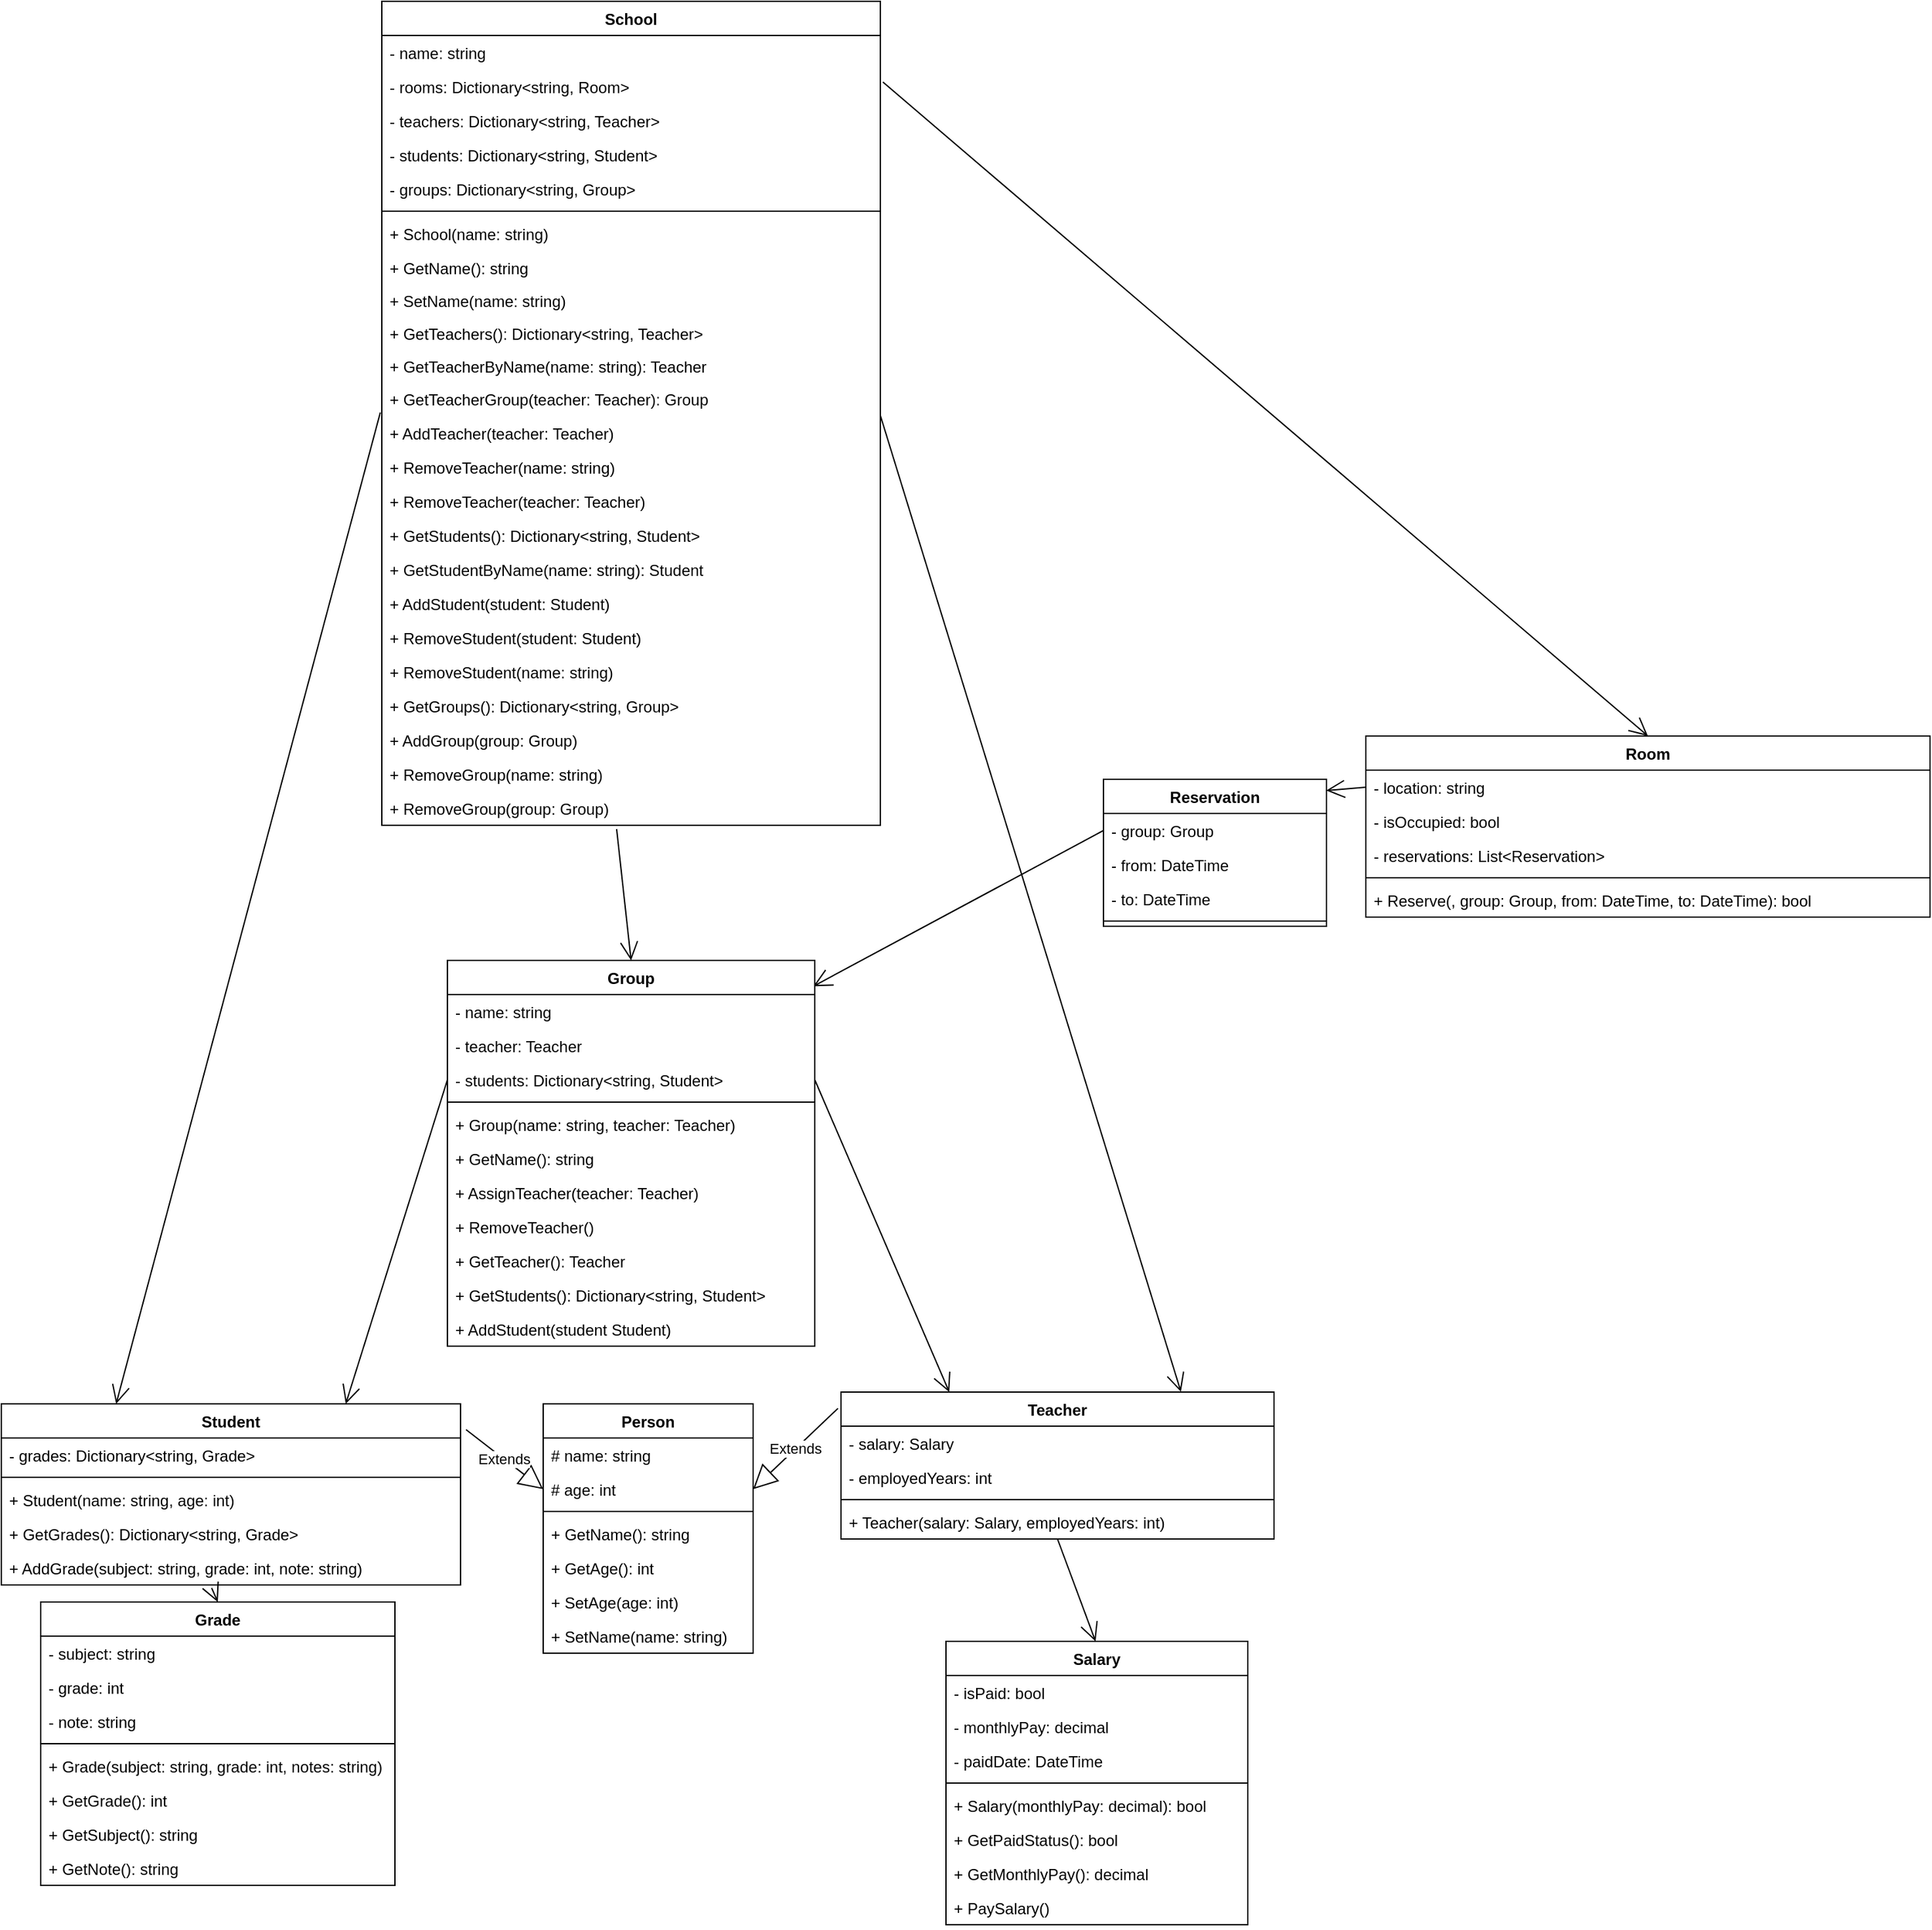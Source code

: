 <mxfile version="13.6.0" type="device"><diagram id="DIJJ_WXvdQy8MSm15zyn" name="Page-1"><mxGraphModel dx="2372" dy="2617" grid="1" gridSize="10" guides="1" tooltips="1" connect="1" arrows="1" fold="1" page="1" pageScale="1" pageWidth="827" pageHeight="1169" math="0" shadow="0"><root><mxCell id="0"/><mxCell id="1" parent="0"/><mxCell id="9s95lkaBuZOgtA0VzpKv-24" value="" style="endArrow=open;endFill=1;endSize=12;html=1;exitX=1.005;exitY=0.098;exitDx=0;exitDy=0;exitPerimeter=0;entryX=0.5;entryY=0;entryDx=0;entryDy=0;" edge="1" parent="1" source="9s95lkaBuZOgtA0VzpKv-1" target="9s95lkaBuZOgtA0VzpKv-17"><mxGeometry width="160" relative="1" as="geometry"><mxPoint x="401" y="360" as="sourcePoint"/><mxPoint x="561" y="360" as="targetPoint"/></mxGeometry></mxCell><mxCell id="9s95lkaBuZOgtA0VzpKv-38" value="" style="endArrow=open;endFill=1;endSize=12;html=1;exitX=0.5;exitY=1;exitDx=0;exitDy=0;entryX=0.5;entryY=0;entryDx=0;entryDy=0;" edge="1" parent="1" source="9s95lkaBuZOgtA0VzpKv-13"><mxGeometry width="160" relative="1" as="geometry"><mxPoint x="900" y="350" as="sourcePoint"/><mxPoint x="894" y="950" as="targetPoint"/></mxGeometry></mxCell><mxCell id="9s95lkaBuZOgtA0VzpKv-39" value="" style="endArrow=open;endFill=1;endSize=12;html=1;exitX=1;exitY=0.991;exitDx=0;exitDy=0;entryX=0.785;entryY=-0.002;entryDx=0;entryDy=0;entryPerimeter=0;exitPerimeter=0;" edge="1" parent="1" source="9s95lkaBuZOgtA0VzpKv-28" target="9s95lkaBuZOgtA0VzpKv-13"><mxGeometry width="160" relative="1" as="geometry"><mxPoint x="871" y="250" as="sourcePoint"/><mxPoint x="1031" y="250" as="targetPoint"/></mxGeometry></mxCell><mxCell id="9s95lkaBuZOgtA0VzpKv-40" value="" style="endArrow=open;endFill=1;endSize=12;html=1;exitX=-0.003;exitY=0.9;exitDx=0;exitDy=0;entryX=0.25;entryY=0;entryDx=0;entryDy=0;exitPerimeter=0;" edge="1" parent="1" source="9s95lkaBuZOgtA0VzpKv-28" target="9s95lkaBuZOgtA0VzpKv-5"><mxGeometry width="160" relative="1" as="geometry"><mxPoint x="221" y="180" as="sourcePoint"/><mxPoint x="-177" y="10" as="targetPoint"/></mxGeometry></mxCell><mxCell id="9s95lkaBuZOgtA0VzpKv-41" value="" style="endArrow=open;endFill=1;endSize=12;html=1;entryX=0.5;entryY=0;entryDx=0;entryDy=0;exitX=0.471;exitY=1.115;exitDx=0;exitDy=0;exitPerimeter=0;" edge="1" parent="1" source="9s95lkaBuZOgtA0VzpKv-113" target="9s95lkaBuZOgtA0VzpKv-9"><mxGeometry width="160" relative="1" as="geometry"><mxPoint x="553" y="320" as="sourcePoint"/><mxPoint x="351" y="100" as="targetPoint"/></mxGeometry></mxCell><mxCell id="9s95lkaBuZOgtA0VzpKv-46" value="" style="endArrow=open;endFill=1;endSize=12;html=1;exitX=0;exitY=0.5;exitDx=0;exitDy=0;entryX=0.75;entryY=0;entryDx=0;entryDy=0;" edge="1" parent="1" source="9s95lkaBuZOgtA0VzpKv-44" target="9s95lkaBuZOgtA0VzpKv-5"><mxGeometry width="160" relative="1" as="geometry"><mxPoint x="391" y="370" as="sourcePoint"/><mxPoint x="551" y="370" as="targetPoint"/></mxGeometry></mxCell><mxCell id="9s95lkaBuZOgtA0VzpKv-79" value="" style="endArrow=open;endFill=1;endSize=12;html=1;exitX=1;exitY=0.5;exitDx=0;exitDy=0;entryX=0.25;entryY=0;entryDx=0;entryDy=0;" edge="1" parent="1" source="9s95lkaBuZOgtA0VzpKv-44" target="9s95lkaBuZOgtA0VzpKv-13"><mxGeometry width="160" relative="1" as="geometry"><mxPoint x="-60" y="550" as="sourcePoint"/><mxPoint x="-70" y="280" as="targetPoint"/></mxGeometry></mxCell><mxCell id="9s95lkaBuZOgtA0VzpKv-81" value="Extends" style="endArrow=block;endSize=16;endFill=0;html=1;exitX=-0.007;exitY=0.111;exitDx=0;exitDy=0;exitPerimeter=0;entryX=1;entryY=0.5;entryDx=0;entryDy=0;" edge="1" parent="1" source="9s95lkaBuZOgtA0VzpKv-13" target="9s95lkaBuZOgtA0VzpKv-71"><mxGeometry width="160" relative="1" as="geometry"><mxPoint x="-300" y="450" as="sourcePoint"/><mxPoint x="-140" y="450" as="targetPoint"/></mxGeometry></mxCell><mxCell id="9s95lkaBuZOgtA0VzpKv-82" value="Extends" style="endArrow=block;endSize=16;endFill=0;html=1;exitX=1.012;exitY=-0.244;exitDx=0;exitDy=0;exitPerimeter=0;entryX=0;entryY=0.5;entryDx=0;entryDy=0;" edge="1" parent="1" source="9s95lkaBuZOgtA0VzpKv-53" target="9s95lkaBuZOgtA0VzpKv-71"><mxGeometry width="160" relative="1" as="geometry"><mxPoint x="-300" y="450" as="sourcePoint"/><mxPoint x="-140" y="450" as="targetPoint"/></mxGeometry></mxCell><mxCell id="9s95lkaBuZOgtA0VzpKv-13" value="Teacher" style="swimlane;fontStyle=1;align=center;verticalAlign=top;childLayout=stackLayout;horizontal=1;startSize=26;horizontalStack=0;resizeParent=1;resizeParentMax=0;resizeLast=0;collapsible=1;marginBottom=0;" vertex="1" parent="1"><mxGeometry x="700" y="760" width="330" height="112" as="geometry"/></mxCell><mxCell id="9s95lkaBuZOgtA0VzpKv-14" value="- salary: Salary" style="text;strokeColor=none;fillColor=none;align=left;verticalAlign=top;spacingLeft=4;spacingRight=4;overflow=hidden;rotatable=0;points=[[0,0.5],[1,0.5]];portConstraint=eastwest;" vertex="1" parent="9s95lkaBuZOgtA0VzpKv-13"><mxGeometry y="26" width="330" height="26" as="geometry"/></mxCell><mxCell id="9s95lkaBuZOgtA0VzpKv-37" value="- employedYears: int" style="text;strokeColor=none;fillColor=none;align=left;verticalAlign=top;spacingLeft=4;spacingRight=4;overflow=hidden;rotatable=0;points=[[0,0.5],[1,0.5]];portConstraint=eastwest;" vertex="1" parent="9s95lkaBuZOgtA0VzpKv-13"><mxGeometry y="52" width="330" height="26" as="geometry"/></mxCell><mxCell id="9s95lkaBuZOgtA0VzpKv-15" value="" style="line;strokeWidth=1;fillColor=none;align=left;verticalAlign=middle;spacingTop=-1;spacingLeft=3;spacingRight=3;rotatable=0;labelPosition=right;points=[];portConstraint=eastwest;" vertex="1" parent="9s95lkaBuZOgtA0VzpKv-13"><mxGeometry y="78" width="330" height="8" as="geometry"/></mxCell><mxCell id="9s95lkaBuZOgtA0VzpKv-16" value="+ Teacher(salary: Salary, employedYears: int)&#10;" style="text;strokeColor=none;fillColor=none;align=left;verticalAlign=top;spacingLeft=4;spacingRight=4;overflow=hidden;rotatable=0;points=[[0,0.5],[1,0.5]];portConstraint=eastwest;" vertex="1" parent="9s95lkaBuZOgtA0VzpKv-13"><mxGeometry y="86" width="330" height="26" as="geometry"/></mxCell><mxCell id="9s95lkaBuZOgtA0VzpKv-67" value="Person" style="swimlane;fontStyle=1;align=center;verticalAlign=top;childLayout=stackLayout;horizontal=1;startSize=26;horizontalStack=0;resizeParent=1;resizeParentMax=0;resizeLast=0;collapsible=1;marginBottom=0;" vertex="1" parent="1"><mxGeometry x="473" y="769" width="160" height="190" as="geometry"/></mxCell><mxCell id="9s95lkaBuZOgtA0VzpKv-68" value="# name: string" style="text;strokeColor=none;fillColor=none;align=left;verticalAlign=top;spacingLeft=4;spacingRight=4;overflow=hidden;rotatable=0;points=[[0,0.5],[1,0.5]];portConstraint=eastwest;" vertex="1" parent="9s95lkaBuZOgtA0VzpKv-67"><mxGeometry y="26" width="160" height="26" as="geometry"/></mxCell><mxCell id="9s95lkaBuZOgtA0VzpKv-71" value="# age: int" style="text;strokeColor=none;fillColor=none;align=left;verticalAlign=top;spacingLeft=4;spacingRight=4;overflow=hidden;rotatable=0;points=[[0,0.5],[1,0.5]];portConstraint=eastwest;" vertex="1" parent="9s95lkaBuZOgtA0VzpKv-67"><mxGeometry y="52" width="160" height="26" as="geometry"/></mxCell><mxCell id="9s95lkaBuZOgtA0VzpKv-69" value="" style="line;strokeWidth=1;fillColor=none;align=left;verticalAlign=middle;spacingTop=-1;spacingLeft=3;spacingRight=3;rotatable=0;labelPosition=right;points=[];portConstraint=eastwest;" vertex="1" parent="9s95lkaBuZOgtA0VzpKv-67"><mxGeometry y="78" width="160" height="8" as="geometry"/></mxCell><mxCell id="9s95lkaBuZOgtA0VzpKv-70" value="+ GetName(): string" style="text;strokeColor=none;fillColor=none;align=left;verticalAlign=top;spacingLeft=4;spacingRight=4;overflow=hidden;rotatable=0;points=[[0,0.5],[1,0.5]];portConstraint=eastwest;" vertex="1" parent="9s95lkaBuZOgtA0VzpKv-67"><mxGeometry y="86" width="160" height="26" as="geometry"/></mxCell><mxCell id="9s95lkaBuZOgtA0VzpKv-118" value="+ GetAge(): int" style="text;strokeColor=none;fillColor=none;align=left;verticalAlign=top;spacingLeft=4;spacingRight=4;overflow=hidden;rotatable=0;points=[[0,0.5],[1,0.5]];portConstraint=eastwest;" vertex="1" parent="9s95lkaBuZOgtA0VzpKv-67"><mxGeometry y="112" width="160" height="26" as="geometry"/></mxCell><mxCell id="9s95lkaBuZOgtA0VzpKv-119" value="+ SetAge(age: int)" style="text;strokeColor=none;fillColor=none;align=left;verticalAlign=top;spacingLeft=4;spacingRight=4;overflow=hidden;rotatable=0;points=[[0,0.5],[1,0.5]];portConstraint=eastwest;" vertex="1" parent="9s95lkaBuZOgtA0VzpKv-67"><mxGeometry y="138" width="160" height="26" as="geometry"/></mxCell><mxCell id="9s95lkaBuZOgtA0VzpKv-120" value="+ SetName(name: string)" style="text;strokeColor=none;fillColor=none;align=left;verticalAlign=top;spacingLeft=4;spacingRight=4;overflow=hidden;rotatable=0;points=[[0,0.5],[1,0.5]];portConstraint=eastwest;" vertex="1" parent="9s95lkaBuZOgtA0VzpKv-67"><mxGeometry y="164" width="160" height="26" as="geometry"/></mxCell><mxCell id="9s95lkaBuZOgtA0VzpKv-5" value="Student" style="swimlane;fontStyle=1;align=center;verticalAlign=top;childLayout=stackLayout;horizontal=1;startSize=26;horizontalStack=0;resizeParent=1;resizeParentMax=0;resizeLast=0;collapsible=1;marginBottom=0;" vertex="1" parent="1"><mxGeometry x="60" y="769" width="350" height="138" as="geometry"/></mxCell><mxCell id="9s95lkaBuZOgtA0VzpKv-53" value="- grades: Dictionary&lt;string, Grade&gt;" style="text;strokeColor=none;fillColor=none;align=left;verticalAlign=top;spacingLeft=4;spacingRight=4;overflow=hidden;rotatable=0;points=[[0,0.5],[1,0.5]];portConstraint=eastwest;" vertex="1" parent="9s95lkaBuZOgtA0VzpKv-5"><mxGeometry y="26" width="350" height="26" as="geometry"/></mxCell><mxCell id="9s95lkaBuZOgtA0VzpKv-7" value="" style="line;strokeWidth=1;fillColor=none;align=left;verticalAlign=middle;spacingTop=-1;spacingLeft=3;spacingRight=3;rotatable=0;labelPosition=right;points=[];portConstraint=eastwest;" vertex="1" parent="9s95lkaBuZOgtA0VzpKv-5"><mxGeometry y="52" width="350" height="8" as="geometry"/></mxCell><mxCell id="9s95lkaBuZOgtA0VzpKv-60" value="+ Student(name: string, age: int)" style="text;strokeColor=none;fillColor=none;align=left;verticalAlign=top;spacingLeft=4;spacingRight=4;overflow=hidden;rotatable=0;points=[[0,0.5],[1,0.5]];portConstraint=eastwest;" vertex="1" parent="9s95lkaBuZOgtA0VzpKv-5"><mxGeometry y="60" width="350" height="26" as="geometry"/></mxCell><mxCell id="9s95lkaBuZOgtA0VzpKv-127" value="+ GetGrades(): Dictionary&lt;string, Grade&gt;" style="text;strokeColor=none;fillColor=none;align=left;verticalAlign=top;spacingLeft=4;spacingRight=4;overflow=hidden;rotatable=0;points=[[0,0.5],[1,0.5]];portConstraint=eastwest;" vertex="1" parent="9s95lkaBuZOgtA0VzpKv-5"><mxGeometry y="86" width="350" height="26" as="geometry"/></mxCell><mxCell id="9s95lkaBuZOgtA0VzpKv-65" value="+ AddGrade(subject: string, grade: int, note: string)" style="text;strokeColor=none;fillColor=none;align=left;verticalAlign=top;spacingLeft=4;spacingRight=4;overflow=hidden;rotatable=0;points=[[0,0.5],[1,0.5]];portConstraint=eastwest;" vertex="1" parent="9s95lkaBuZOgtA0VzpKv-5"><mxGeometry y="112" width="350" height="26" as="geometry"/></mxCell><mxCell id="9s95lkaBuZOgtA0VzpKv-48" value="Grade" style="swimlane;fontStyle=1;align=center;verticalAlign=top;childLayout=stackLayout;horizontal=1;startSize=26;horizontalStack=0;resizeParent=1;resizeParentMax=0;resizeLast=0;collapsible=1;marginBottom=0;" vertex="1" parent="1"><mxGeometry x="90" y="920" width="270" height="216" as="geometry"/></mxCell><mxCell id="9s95lkaBuZOgtA0VzpKv-49" value="- subject: string" style="text;strokeColor=none;fillColor=none;align=left;verticalAlign=top;spacingLeft=4;spacingRight=4;overflow=hidden;rotatable=0;points=[[0,0.5],[1,0.5]];portConstraint=eastwest;" vertex="1" parent="9s95lkaBuZOgtA0VzpKv-48"><mxGeometry y="26" width="270" height="26" as="geometry"/></mxCell><mxCell id="9s95lkaBuZOgtA0VzpKv-50" value="- grade: int" style="text;strokeColor=none;fillColor=none;align=left;verticalAlign=top;spacingLeft=4;spacingRight=4;overflow=hidden;rotatable=0;points=[[0,0.5],[1,0.5]];portConstraint=eastwest;" vertex="1" parent="9s95lkaBuZOgtA0VzpKv-48"><mxGeometry y="52" width="270" height="26" as="geometry"/></mxCell><mxCell id="9s95lkaBuZOgtA0VzpKv-61" value="- note: string" style="text;strokeColor=none;fillColor=none;align=left;verticalAlign=top;spacingLeft=4;spacingRight=4;overflow=hidden;rotatable=0;points=[[0,0.5],[1,0.5]];portConstraint=eastwest;" vertex="1" parent="9s95lkaBuZOgtA0VzpKv-48"><mxGeometry y="78" width="270" height="26" as="geometry"/></mxCell><mxCell id="9s95lkaBuZOgtA0VzpKv-51" value="" style="line;strokeWidth=1;fillColor=none;align=left;verticalAlign=middle;spacingTop=-1;spacingLeft=3;spacingRight=3;rotatable=0;labelPosition=right;points=[];portConstraint=eastwest;" vertex="1" parent="9s95lkaBuZOgtA0VzpKv-48"><mxGeometry y="104" width="270" height="8" as="geometry"/></mxCell><mxCell id="9s95lkaBuZOgtA0VzpKv-52" value="+ Grade(subject: string, grade: int, notes: string)" style="text;strokeColor=none;fillColor=none;align=left;verticalAlign=top;spacingLeft=4;spacingRight=4;overflow=hidden;rotatable=0;points=[[0,0.5],[1,0.5]];portConstraint=eastwest;" vertex="1" parent="9s95lkaBuZOgtA0VzpKv-48"><mxGeometry y="112" width="270" height="26" as="geometry"/></mxCell><mxCell id="9s95lkaBuZOgtA0VzpKv-62" value="+ GetGrade(): int" style="text;strokeColor=none;fillColor=none;align=left;verticalAlign=top;spacingLeft=4;spacingRight=4;overflow=hidden;rotatable=0;points=[[0,0.5],[1,0.5]];portConstraint=eastwest;" vertex="1" parent="9s95lkaBuZOgtA0VzpKv-48"><mxGeometry y="138" width="270" height="26" as="geometry"/></mxCell><mxCell id="9s95lkaBuZOgtA0VzpKv-63" value="+ GetSubject(): string" style="text;strokeColor=none;fillColor=none;align=left;verticalAlign=top;spacingLeft=4;spacingRight=4;overflow=hidden;rotatable=0;points=[[0,0.5],[1,0.5]];portConstraint=eastwest;" vertex="1" parent="9s95lkaBuZOgtA0VzpKv-48"><mxGeometry y="164" width="270" height="26" as="geometry"/></mxCell><mxCell id="9s95lkaBuZOgtA0VzpKv-64" value="+ GetNote(): string" style="text;strokeColor=none;fillColor=none;align=left;verticalAlign=top;spacingLeft=4;spacingRight=4;overflow=hidden;rotatable=0;points=[[0,0.5],[1,0.5]];portConstraint=eastwest;" vertex="1" parent="9s95lkaBuZOgtA0VzpKv-48"><mxGeometry y="190" width="270" height="26" as="geometry"/></mxCell><mxCell id="9s95lkaBuZOgtA0VzpKv-89" value="" style="endArrow=open;endFill=1;endSize=12;html=1;exitX=0.458;exitY=1.088;exitDx=0;exitDy=0;exitPerimeter=0;entryX=0.5;entryY=0;entryDx=0;entryDy=0;" edge="1" parent="1" source="9s95lkaBuZOgtA0VzpKv-65" target="9s95lkaBuZOgtA0VzpKv-48"><mxGeometry width="160" relative="1" as="geometry"><mxPoint x="470" y="790" as="sourcePoint"/><mxPoint x="630" y="790" as="targetPoint"/></mxGeometry></mxCell><mxCell id="9s95lkaBuZOgtA0VzpKv-31" value="Salary" style="swimlane;fontStyle=1;align=center;verticalAlign=top;childLayout=stackLayout;horizontal=1;startSize=26;horizontalStack=0;resizeParent=1;resizeParentMax=0;resizeLast=0;collapsible=1;marginBottom=0;" vertex="1" parent="1"><mxGeometry x="780" y="950" width="230" height="216" as="geometry"/></mxCell><mxCell id="9s95lkaBuZOgtA0VzpKv-32" value="- isPaid: bool" style="text;strokeColor=none;fillColor=none;align=left;verticalAlign=top;spacingLeft=4;spacingRight=4;overflow=hidden;rotatable=0;points=[[0,0.5],[1,0.5]];portConstraint=eastwest;" vertex="1" parent="9s95lkaBuZOgtA0VzpKv-31"><mxGeometry y="26" width="230" height="26" as="geometry"/></mxCell><mxCell id="9s95lkaBuZOgtA0VzpKv-36" value="- monthlyPay: decimal" style="text;strokeColor=none;fillColor=none;align=left;verticalAlign=top;spacingLeft=4;spacingRight=4;overflow=hidden;rotatable=0;points=[[0,0.5],[1,0.5]];portConstraint=eastwest;" vertex="1" parent="9s95lkaBuZOgtA0VzpKv-31"><mxGeometry y="52" width="230" height="26" as="geometry"/></mxCell><mxCell id="9s95lkaBuZOgtA0VzpKv-121" value="- paidDate: DateTime" style="text;strokeColor=none;fillColor=none;align=left;verticalAlign=top;spacingLeft=4;spacingRight=4;overflow=hidden;rotatable=0;points=[[0,0.5],[1,0.5]];portConstraint=eastwest;" vertex="1" parent="9s95lkaBuZOgtA0VzpKv-31"><mxGeometry y="78" width="230" height="26" as="geometry"/></mxCell><mxCell id="9s95lkaBuZOgtA0VzpKv-33" value="" style="line;strokeWidth=1;fillColor=none;align=left;verticalAlign=middle;spacingTop=-1;spacingLeft=3;spacingRight=3;rotatable=0;labelPosition=right;points=[];portConstraint=eastwest;" vertex="1" parent="9s95lkaBuZOgtA0VzpKv-31"><mxGeometry y="104" width="230" height="8" as="geometry"/></mxCell><mxCell id="9s95lkaBuZOgtA0VzpKv-34" value="+ Salary(monthlyPay: decimal): bool" style="text;strokeColor=none;fillColor=none;align=left;verticalAlign=top;spacingLeft=4;spacingRight=4;overflow=hidden;rotatable=0;points=[[0,0.5],[1,0.5]];portConstraint=eastwest;" vertex="1" parent="9s95lkaBuZOgtA0VzpKv-31"><mxGeometry y="112" width="230" height="26" as="geometry"/></mxCell><mxCell id="9s95lkaBuZOgtA0VzpKv-122" value="+ GetPaidStatus(): bool" style="text;strokeColor=none;fillColor=none;align=left;verticalAlign=top;spacingLeft=4;spacingRight=4;overflow=hidden;rotatable=0;points=[[0,0.5],[1,0.5]];portConstraint=eastwest;" vertex="1" parent="9s95lkaBuZOgtA0VzpKv-31"><mxGeometry y="138" width="230" height="26" as="geometry"/></mxCell><mxCell id="9s95lkaBuZOgtA0VzpKv-35" value="+ GetMonthlyPay(): decimal" style="text;strokeColor=none;fillColor=none;align=left;verticalAlign=top;spacingLeft=4;spacingRight=4;overflow=hidden;rotatable=0;points=[[0,0.5],[1,0.5]];portConstraint=eastwest;" vertex="1" parent="9s95lkaBuZOgtA0VzpKv-31"><mxGeometry y="164" width="230" height="26" as="geometry"/></mxCell><mxCell id="9s95lkaBuZOgtA0VzpKv-123" value="+ PaySalary()" style="text;strokeColor=none;fillColor=none;align=left;verticalAlign=top;spacingLeft=4;spacingRight=4;overflow=hidden;rotatable=0;points=[[0,0.5],[1,0.5]];portConstraint=eastwest;" vertex="1" parent="9s95lkaBuZOgtA0VzpKv-31"><mxGeometry y="190" width="230" height="26" as="geometry"/></mxCell><mxCell id="9s95lkaBuZOgtA0VzpKv-92" value="" style="endArrow=open;endFill=1;endSize=12;html=1;exitX=0;exitY=0.5;exitDx=0;exitDy=0;entryX=0.996;entryY=0.067;entryDx=0;entryDy=0;entryPerimeter=0;" edge="1" parent="1" source="9s95lkaBuZOgtA0VzpKv-100" target="9s95lkaBuZOgtA0VzpKv-9"><mxGeometry width="160" relative="1" as="geometry"><mxPoint x="720" y="580" as="sourcePoint"/><mxPoint x="880" y="580" as="targetPoint"/></mxGeometry></mxCell><mxCell id="9s95lkaBuZOgtA0VzpKv-101" value="" style="endArrow=open;endFill=1;endSize=12;html=1;exitX=0;exitY=0.5;exitDx=0;exitDy=0;entryX=0.999;entryY=0.076;entryDx=0;entryDy=0;entryPerimeter=0;" edge="1" parent="1" source="9s95lkaBuZOgtA0VzpKv-18" target="9s95lkaBuZOgtA0VzpKv-94"><mxGeometry width="160" relative="1" as="geometry"><mxPoint x="500" y="530" as="sourcePoint"/><mxPoint x="660" y="530" as="targetPoint"/></mxGeometry></mxCell><mxCell id="9s95lkaBuZOgtA0VzpKv-94" value="Reservation" style="swimlane;fontStyle=1;align=center;verticalAlign=top;childLayout=stackLayout;horizontal=1;startSize=26;horizontalStack=0;resizeParent=1;resizeParentMax=0;resizeLast=0;collapsible=1;marginBottom=0;" vertex="1" parent="1"><mxGeometry x="900" y="293" width="170" height="112" as="geometry"/></mxCell><mxCell id="9s95lkaBuZOgtA0VzpKv-100" value="- group: Group" style="text;strokeColor=none;fillColor=none;align=left;verticalAlign=top;spacingLeft=4;spacingRight=4;overflow=hidden;rotatable=0;points=[[0,0.5],[1,0.5]];portConstraint=eastwest;" vertex="1" parent="9s95lkaBuZOgtA0VzpKv-94"><mxGeometry y="26" width="170" height="26" as="geometry"/></mxCell><mxCell id="9s95lkaBuZOgtA0VzpKv-96" value="- from: DateTime" style="text;strokeColor=none;fillColor=none;align=left;verticalAlign=top;spacingLeft=4;spacingRight=4;overflow=hidden;rotatable=0;points=[[0,0.5],[1,0.5]];portConstraint=eastwest;" vertex="1" parent="9s95lkaBuZOgtA0VzpKv-94"><mxGeometry y="52" width="170" height="26" as="geometry"/></mxCell><mxCell id="9s95lkaBuZOgtA0VzpKv-97" value="- to: DateTime" style="text;strokeColor=none;fillColor=none;align=left;verticalAlign=top;spacingLeft=4;spacingRight=4;overflow=hidden;rotatable=0;points=[[0,0.5],[1,0.5]];portConstraint=eastwest;" vertex="1" parent="9s95lkaBuZOgtA0VzpKv-94"><mxGeometry y="78" width="170" height="26" as="geometry"/></mxCell><mxCell id="9s95lkaBuZOgtA0VzpKv-98" value="" style="line;strokeWidth=1;fillColor=none;align=left;verticalAlign=middle;spacingTop=-1;spacingLeft=3;spacingRight=3;rotatable=0;labelPosition=right;points=[];portConstraint=eastwest;" vertex="1" parent="9s95lkaBuZOgtA0VzpKv-94"><mxGeometry y="104" width="170" height="8" as="geometry"/></mxCell><mxCell id="9s95lkaBuZOgtA0VzpKv-17" value="Room&#10;" style="swimlane;fontStyle=1;align=center;verticalAlign=top;childLayout=stackLayout;horizontal=1;startSize=26;horizontalStack=0;resizeParent=1;resizeParentMax=0;resizeLast=0;collapsible=1;marginBottom=0;" vertex="1" parent="1"><mxGeometry x="1100" y="260" width="430" height="138" as="geometry"/></mxCell><mxCell id="9s95lkaBuZOgtA0VzpKv-18" value="- location: string" style="text;strokeColor=none;fillColor=none;align=left;verticalAlign=top;spacingLeft=4;spacingRight=4;overflow=hidden;rotatable=0;points=[[0,0.5],[1,0.5]];portConstraint=eastwest;" vertex="1" parent="9s95lkaBuZOgtA0VzpKv-17"><mxGeometry y="26" width="430" height="26" as="geometry"/></mxCell><mxCell id="9s95lkaBuZOgtA0VzpKv-91" value="- isOccupied: bool" style="text;strokeColor=none;fillColor=none;align=left;verticalAlign=top;spacingLeft=4;spacingRight=4;overflow=hidden;rotatable=0;points=[[0,0.5],[1,0.5]];portConstraint=eastwest;" vertex="1" parent="9s95lkaBuZOgtA0VzpKv-17"><mxGeometry y="52" width="430" height="26" as="geometry"/></mxCell><mxCell id="9s95lkaBuZOgtA0VzpKv-102" value="- reservations: List&lt;Reservation&gt;" style="text;strokeColor=none;fillColor=none;align=left;verticalAlign=top;spacingLeft=4;spacingRight=4;overflow=hidden;rotatable=0;points=[[0,0.5],[1,0.5]];portConstraint=eastwest;" vertex="1" parent="9s95lkaBuZOgtA0VzpKv-17"><mxGeometry y="78" width="430" height="26" as="geometry"/></mxCell><mxCell id="9s95lkaBuZOgtA0VzpKv-19" value="" style="line;strokeWidth=1;fillColor=none;align=left;verticalAlign=middle;spacingTop=-1;spacingLeft=3;spacingRight=3;rotatable=0;labelPosition=right;points=[];portConstraint=eastwest;" vertex="1" parent="9s95lkaBuZOgtA0VzpKv-17"><mxGeometry y="104" width="430" height="8" as="geometry"/></mxCell><mxCell id="9s95lkaBuZOgtA0VzpKv-99" value="+ Reserve(, group: Group, from: DateTime, to: DateTime): bool" style="text;strokeColor=none;fillColor=none;align=left;verticalAlign=top;spacingLeft=4;spacingRight=4;overflow=hidden;rotatable=0;points=[[0,0.5],[1,0.5]];portConstraint=eastwest;" vertex="1" parent="9s95lkaBuZOgtA0VzpKv-17"><mxGeometry y="112" width="430" height="26" as="geometry"/></mxCell><mxCell id="9s95lkaBuZOgtA0VzpKv-1" value="School" style="swimlane;fontStyle=1;align=center;verticalAlign=top;childLayout=stackLayout;horizontal=1;startSize=26;horizontalStack=0;resizeParent=1;resizeParentMax=0;resizeLast=0;collapsible=1;marginBottom=0;" vertex="1" parent="1"><mxGeometry x="350" y="-300" width="380" height="628" as="geometry"/></mxCell><mxCell id="9s95lkaBuZOgtA0VzpKv-2" value="- name: string" style="text;strokeColor=none;fillColor=none;align=left;verticalAlign=top;spacingLeft=4;spacingRight=4;overflow=hidden;rotatable=0;points=[[0,0.5],[1,0.5]];portConstraint=eastwest;" vertex="1" parent="9s95lkaBuZOgtA0VzpKv-1"><mxGeometry y="26" width="380" height="26" as="geometry"/></mxCell><mxCell id="9s95lkaBuZOgtA0VzpKv-22" value="- rooms: Dictionary&lt;string, Room&gt;" style="text;strokeColor=none;fillColor=none;align=left;verticalAlign=top;spacingLeft=4;spacingRight=4;overflow=hidden;rotatable=0;points=[[0,0.5],[1,0.5]];portConstraint=eastwest;" vertex="1" parent="9s95lkaBuZOgtA0VzpKv-1"><mxGeometry y="52" width="380" height="26" as="geometry"/></mxCell><mxCell id="9s95lkaBuZOgtA0VzpKv-25" value="- teachers: Dictionary&lt;string, Teacher&gt;" style="text;strokeColor=none;fillColor=none;align=left;verticalAlign=top;spacingLeft=4;spacingRight=4;overflow=hidden;rotatable=0;points=[[0,0.5],[1,0.5]];portConstraint=eastwest;" vertex="1" parent="9s95lkaBuZOgtA0VzpKv-1"><mxGeometry y="78" width="380" height="26" as="geometry"/></mxCell><mxCell id="9s95lkaBuZOgtA0VzpKv-26" value="- students: Dictionary&lt;string, Student&gt;" style="text;strokeColor=none;fillColor=none;align=left;verticalAlign=top;spacingLeft=4;spacingRight=4;overflow=hidden;rotatable=0;points=[[0,0.5],[1,0.5]];portConstraint=eastwest;" vertex="1" parent="9s95lkaBuZOgtA0VzpKv-1"><mxGeometry y="104" width="380" height="26" as="geometry"/></mxCell><mxCell id="9s95lkaBuZOgtA0VzpKv-27" value="- groups: Dictionary&lt;string, Group&gt;" style="text;strokeColor=none;fillColor=none;align=left;verticalAlign=top;spacingLeft=4;spacingRight=4;overflow=hidden;rotatable=0;points=[[0,0.5],[1,0.5]];portConstraint=eastwest;" vertex="1" parent="9s95lkaBuZOgtA0VzpKv-1"><mxGeometry y="130" width="380" height="26" as="geometry"/></mxCell><mxCell id="9s95lkaBuZOgtA0VzpKv-3" value="" style="line;strokeWidth=1;fillColor=none;align=left;verticalAlign=middle;spacingTop=-1;spacingLeft=3;spacingRight=3;rotatable=0;labelPosition=right;points=[];portConstraint=eastwest;" vertex="1" parent="9s95lkaBuZOgtA0VzpKv-1"><mxGeometry y="156" width="380" height="8" as="geometry"/></mxCell><mxCell id="9s95lkaBuZOgtA0VzpKv-30" value="+ School(name: string)" style="text;strokeColor=none;fillColor=none;align=left;verticalAlign=top;spacingLeft=4;spacingRight=4;overflow=hidden;rotatable=0;points=[[0,0.5],[1,0.5]];portConstraint=eastwest;" vertex="1" parent="9s95lkaBuZOgtA0VzpKv-1"><mxGeometry y="164" width="380" height="26" as="geometry"/></mxCell><mxCell id="9s95lkaBuZOgtA0VzpKv-72" value="+ GetName(): string" style="text;strokeColor=none;fillColor=none;align=left;verticalAlign=top;spacingLeft=4;spacingRight=4;overflow=hidden;rotatable=0;points=[[0,0.5],[1,0.5]];portConstraint=eastwest;" vertex="1" parent="9s95lkaBuZOgtA0VzpKv-1"><mxGeometry y="190" width="380" height="25" as="geometry"/></mxCell><mxCell id="9s95lkaBuZOgtA0VzpKv-73" value="+ SetName(name: string)" style="text;strokeColor=none;fillColor=none;align=left;verticalAlign=top;spacingLeft=4;spacingRight=4;overflow=hidden;rotatable=0;points=[[0,0.5],[1,0.5]];portConstraint=eastwest;" vertex="1" parent="9s95lkaBuZOgtA0VzpKv-1"><mxGeometry y="215" width="380" height="25" as="geometry"/></mxCell><mxCell id="9s95lkaBuZOgtA0VzpKv-4" value="+ GetTeachers(): Dictionary&lt;string, Teacher&gt;" style="text;strokeColor=none;fillColor=none;align=left;verticalAlign=top;spacingLeft=4;spacingRight=4;overflow=hidden;rotatable=0;points=[[0,0.5],[1,0.5]];portConstraint=eastwest;" vertex="1" parent="9s95lkaBuZOgtA0VzpKv-1"><mxGeometry y="240" width="380" height="25" as="geometry"/></mxCell><mxCell id="9s95lkaBuZOgtA0VzpKv-103" value="+ GetTeacherByName(name: string): Teacher" style="text;strokeColor=none;fillColor=none;align=left;verticalAlign=top;spacingLeft=4;spacingRight=4;overflow=hidden;rotatable=0;points=[[0,0.5],[1,0.5]];portConstraint=eastwest;" vertex="1" parent="9s95lkaBuZOgtA0VzpKv-1"><mxGeometry y="265" width="380" height="25" as="geometry"/></mxCell><mxCell id="9s95lkaBuZOgtA0VzpKv-28" value="+ GetTeacherGroup(teacher: Teacher): Group" style="text;strokeColor=none;fillColor=none;align=left;verticalAlign=top;spacingLeft=4;spacingRight=4;overflow=hidden;rotatable=0;points=[[0,0.5],[1,0.5]];portConstraint=eastwest;" vertex="1" parent="9s95lkaBuZOgtA0VzpKv-1"><mxGeometry y="290" width="380" height="26" as="geometry"/></mxCell><mxCell id="9s95lkaBuZOgtA0VzpKv-74" value="+ AddTeacher(teacher: Teacher)" style="text;strokeColor=none;fillColor=none;align=left;verticalAlign=top;spacingLeft=4;spacingRight=4;overflow=hidden;rotatable=0;points=[[0,0.5],[1,0.5]];portConstraint=eastwest;" vertex="1" parent="9s95lkaBuZOgtA0VzpKv-1"><mxGeometry y="316" width="380" height="26" as="geometry"/></mxCell><mxCell id="9s95lkaBuZOgtA0VzpKv-75" value="+ RemoveTeacher(name: string)" style="text;strokeColor=none;fillColor=none;align=left;verticalAlign=top;spacingLeft=4;spacingRight=4;overflow=hidden;rotatable=0;points=[[0,0.5],[1,0.5]];portConstraint=eastwest;" vertex="1" parent="9s95lkaBuZOgtA0VzpKv-1"><mxGeometry y="342" width="380" height="26" as="geometry"/></mxCell><mxCell id="9s95lkaBuZOgtA0VzpKv-76" value="+ RemoveTeacher(teacher: Teacher)" style="text;strokeColor=none;fillColor=none;align=left;verticalAlign=top;spacingLeft=4;spacingRight=4;overflow=hidden;rotatable=0;points=[[0,0.5],[1,0.5]];portConstraint=eastwest;" vertex="1" parent="9s95lkaBuZOgtA0VzpKv-1"><mxGeometry y="368" width="380" height="26" as="geometry"/></mxCell><mxCell id="9s95lkaBuZOgtA0VzpKv-104" value="+ GetStudents(): Dictionary&lt;string, Student&gt;" style="text;strokeColor=none;fillColor=none;align=left;verticalAlign=top;spacingLeft=4;spacingRight=4;overflow=hidden;rotatable=0;points=[[0,0.5],[1,0.5]];portConstraint=eastwest;" vertex="1" parent="9s95lkaBuZOgtA0VzpKv-1"><mxGeometry y="394" width="380" height="26" as="geometry"/></mxCell><mxCell id="9s95lkaBuZOgtA0VzpKv-105" value="+ GetStudentByName(name: string): Student" style="text;strokeColor=none;fillColor=none;align=left;verticalAlign=top;spacingLeft=4;spacingRight=4;overflow=hidden;rotatable=0;points=[[0,0.5],[1,0.5]];portConstraint=eastwest;" vertex="1" parent="9s95lkaBuZOgtA0VzpKv-1"><mxGeometry y="420" width="380" height="26" as="geometry"/></mxCell><mxCell id="9s95lkaBuZOgtA0VzpKv-106" value="+ AddStudent(student: Student)" style="text;strokeColor=none;fillColor=none;align=left;verticalAlign=top;spacingLeft=4;spacingRight=4;overflow=hidden;rotatable=0;points=[[0,0.5],[1,0.5]];portConstraint=eastwest;" vertex="1" parent="9s95lkaBuZOgtA0VzpKv-1"><mxGeometry y="446" width="380" height="26" as="geometry"/></mxCell><mxCell id="9s95lkaBuZOgtA0VzpKv-107" value="+ RemoveStudent(student: Student)" style="text;strokeColor=none;fillColor=none;align=left;verticalAlign=top;spacingLeft=4;spacingRight=4;overflow=hidden;rotatable=0;points=[[0,0.5],[1,0.5]];portConstraint=eastwest;" vertex="1" parent="9s95lkaBuZOgtA0VzpKv-1"><mxGeometry y="472" width="380" height="26" as="geometry"/></mxCell><mxCell id="9s95lkaBuZOgtA0VzpKv-109" value="+ RemoveStudent(name: string)" style="text;strokeColor=none;fillColor=none;align=left;verticalAlign=top;spacingLeft=4;spacingRight=4;overflow=hidden;rotatable=0;points=[[0,0.5],[1,0.5]];portConstraint=eastwest;" vertex="1" parent="9s95lkaBuZOgtA0VzpKv-1"><mxGeometry y="498" width="380" height="26" as="geometry"/></mxCell><mxCell id="9s95lkaBuZOgtA0VzpKv-110" value="+ GetGroups(): Dictionary&lt;string, Group&gt;" style="text;strokeColor=none;fillColor=none;align=left;verticalAlign=top;spacingLeft=4;spacingRight=4;overflow=hidden;rotatable=0;points=[[0,0.5],[1,0.5]];portConstraint=eastwest;" vertex="1" parent="9s95lkaBuZOgtA0VzpKv-1"><mxGeometry y="524" width="380" height="26" as="geometry"/></mxCell><mxCell id="9s95lkaBuZOgtA0VzpKv-111" value="+ AddGroup(group: Group)" style="text;strokeColor=none;fillColor=none;align=left;verticalAlign=top;spacingLeft=4;spacingRight=4;overflow=hidden;rotatable=0;points=[[0,0.5],[1,0.5]];portConstraint=eastwest;" vertex="1" parent="9s95lkaBuZOgtA0VzpKv-1"><mxGeometry y="550" width="380" height="26" as="geometry"/></mxCell><mxCell id="9s95lkaBuZOgtA0VzpKv-112" value="+ RemoveGroup(name: string)" style="text;strokeColor=none;fillColor=none;align=left;verticalAlign=top;spacingLeft=4;spacingRight=4;overflow=hidden;rotatable=0;points=[[0,0.5],[1,0.5]];portConstraint=eastwest;" vertex="1" parent="9s95lkaBuZOgtA0VzpKv-1"><mxGeometry y="576" width="380" height="26" as="geometry"/></mxCell><mxCell id="9s95lkaBuZOgtA0VzpKv-113" value="+ RemoveGroup(group: Group)" style="text;strokeColor=none;fillColor=none;align=left;verticalAlign=top;spacingLeft=4;spacingRight=4;overflow=hidden;rotatable=0;points=[[0,0.5],[1,0.5]];portConstraint=eastwest;" vertex="1" parent="9s95lkaBuZOgtA0VzpKv-1"><mxGeometry y="602" width="380" height="26" as="geometry"/></mxCell><mxCell id="9s95lkaBuZOgtA0VzpKv-9" value="Group" style="swimlane;fontStyle=1;align=center;verticalAlign=top;childLayout=stackLayout;horizontal=1;startSize=26;horizontalStack=0;resizeParent=1;resizeParentMax=0;resizeLast=0;collapsible=1;marginBottom=0;" vertex="1" parent="1"><mxGeometry x="400" y="431" width="280" height="294" as="geometry"/></mxCell><mxCell id="9s95lkaBuZOgtA0VzpKv-10" value="- name: string" style="text;strokeColor=none;fillColor=none;align=left;verticalAlign=top;spacingLeft=4;spacingRight=4;overflow=hidden;rotatable=0;points=[[0,0.5],[1,0.5]];portConstraint=eastwest;" vertex="1" parent="9s95lkaBuZOgtA0VzpKv-9"><mxGeometry y="26" width="280" height="26" as="geometry"/></mxCell><mxCell id="9s95lkaBuZOgtA0VzpKv-114" value="- teacher: Teacher" style="text;strokeColor=none;fillColor=none;align=left;verticalAlign=top;spacingLeft=4;spacingRight=4;overflow=hidden;rotatable=0;points=[[0,0.5],[1,0.5]];portConstraint=eastwest;" vertex="1" parent="9s95lkaBuZOgtA0VzpKv-9"><mxGeometry y="52" width="280" height="26" as="geometry"/></mxCell><mxCell id="9s95lkaBuZOgtA0VzpKv-44" value="- students: Dictionary&lt;string, Student&gt;" style="text;strokeColor=none;fillColor=none;align=left;verticalAlign=top;spacingLeft=4;spacingRight=4;overflow=hidden;rotatable=0;points=[[0,0.5],[1,0.5]];portConstraint=eastwest;" vertex="1" parent="9s95lkaBuZOgtA0VzpKv-9"><mxGeometry y="78" width="280" height="26" as="geometry"/></mxCell><mxCell id="9s95lkaBuZOgtA0VzpKv-11" value="" style="line;strokeWidth=1;fillColor=none;align=left;verticalAlign=middle;spacingTop=-1;spacingLeft=3;spacingRight=3;rotatable=0;labelPosition=right;points=[];portConstraint=eastwest;" vertex="1" parent="9s95lkaBuZOgtA0VzpKv-9"><mxGeometry y="104" width="280" height="8" as="geometry"/></mxCell><mxCell id="9s95lkaBuZOgtA0VzpKv-12" value="+ Group(name: string, teacher: Teacher)" style="text;strokeColor=none;fillColor=none;align=left;verticalAlign=top;spacingLeft=4;spacingRight=4;overflow=hidden;rotatable=0;points=[[0,0.5],[1,0.5]];portConstraint=eastwest;" vertex="1" parent="9s95lkaBuZOgtA0VzpKv-9"><mxGeometry y="112" width="280" height="26" as="geometry"/></mxCell><mxCell id="9s95lkaBuZOgtA0VzpKv-42" value="+ GetName(): string" style="text;strokeColor=none;fillColor=none;align=left;verticalAlign=top;spacingLeft=4;spacingRight=4;overflow=hidden;rotatable=0;points=[[0,0.5],[1,0.5]];portConstraint=eastwest;" vertex="1" parent="9s95lkaBuZOgtA0VzpKv-9"><mxGeometry y="138" width="280" height="26" as="geometry"/></mxCell><mxCell id="9s95lkaBuZOgtA0VzpKv-115" value="+ AssignTeacher(teacher: Teacher)" style="text;strokeColor=none;fillColor=none;align=left;verticalAlign=top;spacingLeft=4;spacingRight=4;overflow=hidden;rotatable=0;points=[[0,0.5],[1,0.5]];portConstraint=eastwest;" vertex="1" parent="9s95lkaBuZOgtA0VzpKv-9"><mxGeometry y="164" width="280" height="26" as="geometry"/></mxCell><mxCell id="9s95lkaBuZOgtA0VzpKv-43" value="+ RemoveTeacher()" style="text;strokeColor=none;fillColor=none;align=left;verticalAlign=top;spacingLeft=4;spacingRight=4;overflow=hidden;rotatable=0;points=[[0,0.5],[1,0.5]];portConstraint=eastwest;" vertex="1" parent="9s95lkaBuZOgtA0VzpKv-9"><mxGeometry y="190" width="280" height="26" as="geometry"/></mxCell><mxCell id="9s95lkaBuZOgtA0VzpKv-116" value="+ GetTeacher(): Teacher" style="text;strokeColor=none;fillColor=none;align=left;verticalAlign=top;spacingLeft=4;spacingRight=4;overflow=hidden;rotatable=0;points=[[0,0.5],[1,0.5]];portConstraint=eastwest;" vertex="1" parent="9s95lkaBuZOgtA0VzpKv-9"><mxGeometry y="216" width="280" height="26" as="geometry"/></mxCell><mxCell id="9s95lkaBuZOgtA0VzpKv-45" value="+ GetStudents(): Dictionary&lt;string, Student&gt;" style="text;strokeColor=none;fillColor=none;align=left;verticalAlign=top;spacingLeft=4;spacingRight=4;overflow=hidden;rotatable=0;points=[[0,0.5],[1,0.5]];portConstraint=eastwest;" vertex="1" parent="9s95lkaBuZOgtA0VzpKv-9"><mxGeometry y="242" width="280" height="26" as="geometry"/></mxCell><mxCell id="9s95lkaBuZOgtA0VzpKv-117" value="+ AddStudent(student Student)" style="text;strokeColor=none;fillColor=none;align=left;verticalAlign=top;spacingLeft=4;spacingRight=4;overflow=hidden;rotatable=0;points=[[0,0.5],[1,0.5]];portConstraint=eastwest;" vertex="1" parent="9s95lkaBuZOgtA0VzpKv-9"><mxGeometry y="268" width="280" height="26" as="geometry"/></mxCell></root></mxGraphModel></diagram></mxfile>